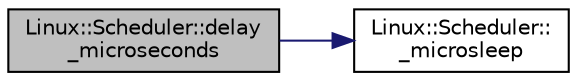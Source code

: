 digraph "Linux::Scheduler::delay_microseconds"
{
 // INTERACTIVE_SVG=YES
  edge [fontname="Helvetica",fontsize="10",labelfontname="Helvetica",labelfontsize="10"];
  node [fontname="Helvetica",fontsize="10",shape=record];
  rankdir="LR";
  Node1 [label="Linux::Scheduler::delay\l_microseconds",height=0.2,width=0.4,color="black", fillcolor="grey75", style="filled", fontcolor="black"];
  Node1 -> Node2 [color="midnightblue",fontsize="10",style="solid",fontname="Helvetica"];
  Node2 [label="Linux::Scheduler::\l_microsleep",height=0.2,width=0.4,color="black", fillcolor="white", style="filled",URL="$classLinux_1_1Scheduler.html#a9a68d88ebd7e59352fc0b4566e8ef486"];
}
